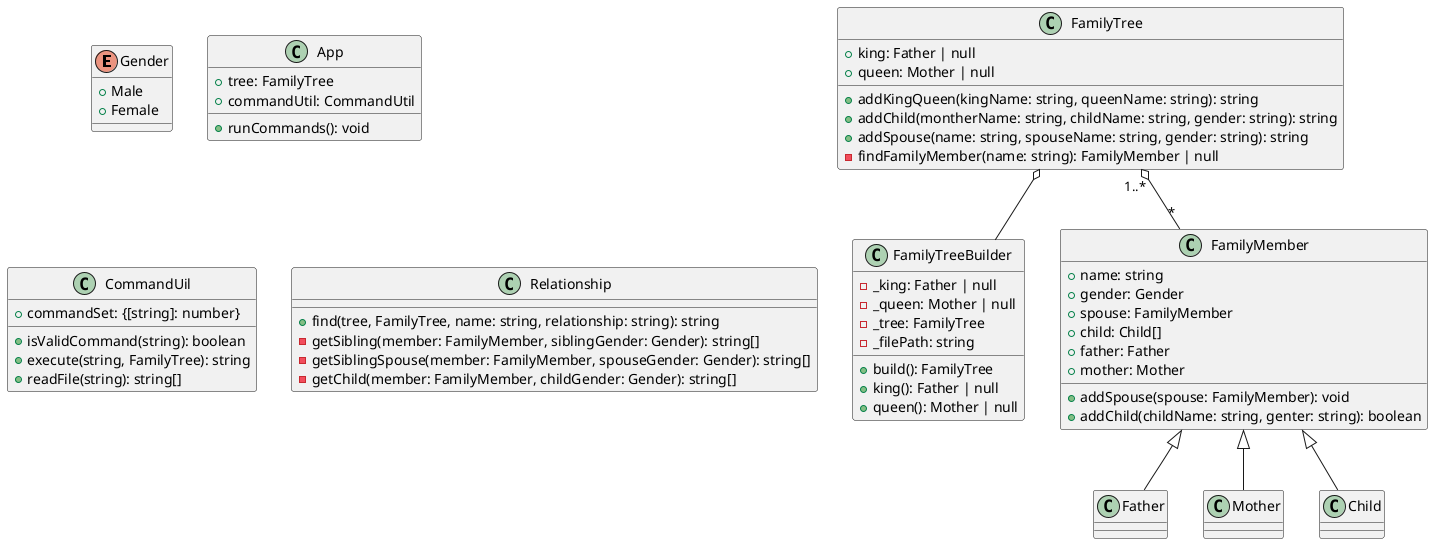 @startuml class diagram

enum Gender {
    +Male
    +Female
}

class App {
    +tree: FamilyTree
    +commandUtil: CommandUtil
    +runCommands(): void
}

class CommandUil {
    +commandSet: {[string]: number}
    +isValidCommand(string): boolean
    +execute(string, FamilyTree): string
    +readFile(string): string[]
}

class Relationship {
    +find(tree, FamilyTree, name: string, relationship: string): string
    -getSibling(member: FamilyMember, siblingGender: Gender): string[]
    -getSiblingSpouse(member: FamilyMember, spouseGender: Gender): string[]
    -getChild(member: FamilyMember, childGender: Gender): string[]
}

class FamilyTreeBuilder {
    -_king: Father | null
    -_queen: Mother | null
    -_tree: FamilyTree
    -_filePath: string
    +build(): FamilyTree
    +king(): Father | null 
    +queen(): Mother | null
}

class FamilyTree {
    +king: Father | null
    +queen: Mother | null
    +addKingQueen(kingName: string, queenName: string): string 
    +addChild(montherName: string, childName: string, gender: string): string
    +addSpouse(name: string, spouseName: string, gender: string): string
    -findFamilyMember(name: string): FamilyMember | null
}

class FamilyMember {
    +name: string
    +gender: Gender
    +spouse: FamilyMember
    +child: Child[]
    +father: Father
    +mother: Mother
    +addSpouse(spouse: FamilyMember): void
    +addChild(childName: string, genter: string): boolean
}

class Father {
}

class Mother {
}

class Child {
}

FamilyTree "1..*" o-- "*" FamilyMember
FamilyTree o-- FamilyTreeBuilder

FamilyMember <|-- Father
FamilyMember <|--  Mother
FamilyMember <|--  Child

@enduml
